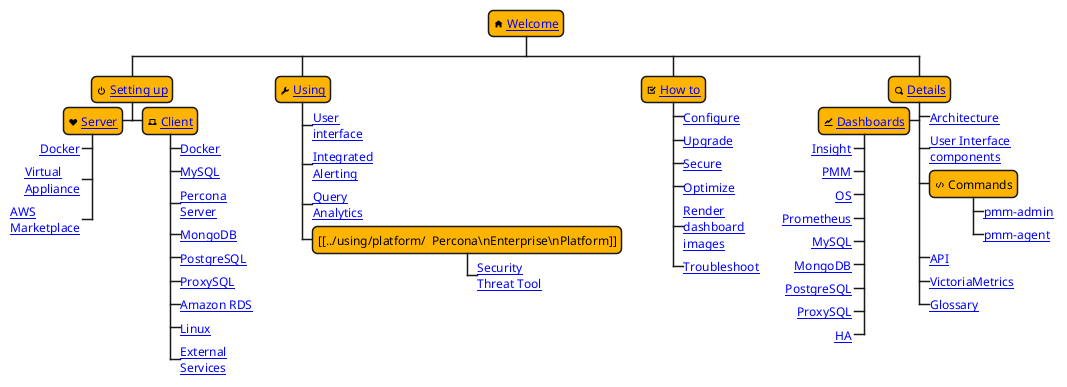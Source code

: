 ' Map of documentation using PlantUML
'
' Syntax: https://plantuml.com/mindmap-diagram
' Icons: https://plantuml.com/openiconic
' Colour: https://plantuml.com/color
' Text: https://plantuml.com/creole
'
' To export as image with clickable links:
'
' A) Using Visual Studio Code:
' 1. install PlantUML extension (https://marketplace.visualstudio.com/items?itemName=jebbs.plantuml)
' 2. Right click and choose 'Export current diagram'
' 3. Select 'svg' type
' 3. Copy out/resources/Map/PMM_Documentation_Map.svg to docs/_images
'
' B) Command line:
' 1. Download PlantUML jar file: https://sourceforge.net/projects/plantuml/files/plantuml.jar/download
' 2. cat _resources/diagrams/Map.puml | java -jar ~/Downloads/plantuml.jar -tsvg -pipe > docs/_images/PMM_Documentation_Map.svg
'

@startwbs "PMM_Documentation_Map"

' Absolute links - can be useful for exporting map as stand-alone image
'!$base = "https://www.percona.com/doc/percona-monitoring-and-management/2.x"
' relative links make testing easier
!$base = ".."

<style>
wbsDiagram {
  node {
    BackgroundColor #FFB500
    RoundCorner 10
    Padding 5
    Margin 5
  }
}
</style>

+ <&home> [[$base/index.html Welcome]]
	+ <&power-standby> [[$base/setting-up/ Setting up]]
		- <&heart> [[$base/setting-up/server/ Server]]
			-_ [[$base/setting-up/server/docker.html Docker]]
			-_ [[$base/setting-up/server/virtual-appliance.html Virtual\nAppliance]]
			-_ [[$base/setting-up/server/aws.html AWS\nMarketplace]]

		+ <&laptop> [[$base/setting-up/client/ Client]]
			+_ [[$base/setting-up/client/docker.html Docker]]
			+_ [[$base/setting-up/client/mysql.html MySQL]]
			+_ [[$base/setting-up/client/percona-server.html Percona\nServer]]
			+_ [[$base/setting-up/client/mongodb.html MongoDB]]
			+_ [[$base/setting-up/client/postgresql.html PostgreSQL]]
			+_ [[$base/setting-up/client/proxysql.html ProxySQL]]
			+_ [[$base/setting-up/client/aws.html Amazon RDS]]
			+_ [[$base/setting-up/client/linux.html Linux]]
			+_ [[$base/setting-up/client/external.html External\nServices]]

	+ <&wrench> [[$base/using/ Using]]
		+_ [[$base/using/interface.html User\ninterface]]
		+_ [[$base/using/alerting.html Integrated\nAlerting]]
		+_ [[$base/using/query-analytics.html Query\nAnalytics]]
		+ [[$base/using/platform/  Percona\nEnterprise\nPlatform]]
			+_ [[$base/using/platform/security-threat-tool.html Security\nThreat Tool]]

	+ <&task> [[$base/how-to/ How to]]
		+_ [[$base/how-to/configure.html Configure]]
		+_ [[$base/how-to/upgrade.html Upgrade]]
		+_ [[$base/how-to/secure.html Secure]]
		+_ [[$base/how-to/optimize.html Optimize]]
		+_ [[$base/how-to/render-dashboard-images.html Render\ndashboard\nimages]]
		+_ [[$base/how-to/troubleshoot.html Troubleshoot]]

	+ <&magnifying-glass> [[$base/details/ Details]]
		+_ [[$base/details/architecture.html Architecture]]
		+_ [[$base/details/interface.html User Interface\ncomponents]]
		- <&graph> [[$base/details/dashboards/ Dashboards]]
			-_ [[$base/details/dashboards/index.html#insight Insight]]
			-_ [[$base/details/dashboards/index.html#pmm PMM]]
			-_ [[$base/details/dashboards/index.html#os-dashboards OS]]
			-_ [[$base/details/dashboards/index.html#prometheus-dashboards Prometheus]]
			-_ [[$base/details/dashboards/index.html#mysql-dashboards MySQL]]
			-_ [[$base/details/dashboards/index.html#mongodb-dashboards MongoDB]]
			-_ [[$base/details/dashboards/index.html#postgresql-dashboards PostgreSQL]]
			-_ [[$base/details/dashboards/index.html#proxysql-dashboards ProxySQL]]
			-_ [[$base/details/dashboards/index.html#ha-dashboards HA]]
		+ <&code> Commands
			+_ [[$base/details/commands/pmm-admin.html pmm-admin]]
			+_ [[$base/details/commands/pmm-agent.html pmm-agent]]
		+_ [[$base/details/api.html API]]
		+_ [[$base/details/victoria-metrics.html VictoriaMetrics]]
		+_ [[$base/details/glossary.html Glossary]]

'	+ <&question-mark> [[$base/faq.html FAQ]]
'	+ <&bug> [[$base/release-notes/ Release\nNotes]]
'		-_ [[$base/release-notes/2.14.0.html 2.14.0 (LATEST)]]
'***_ [[$base/release-notes/2.13.0.html 2.13.0]]
'***_ [[$base/release-notes/2.12.0.html 2.12.0]]
'***_ [[$base/release-notes/2.11.0.html 2.11.0]]
'****_ [[$base/release-notes/2.11.1.html 2.11.1]]
'***_ [[$base/release-notes/2.10.0.html 2.10.0]]
'****_ [[$base/release-notes/2.10.1.html 2.10.1]]
'***_ [[$base/release-notes/2.9.0.html 2.9.0]]
'****_ [[$base/release-notes/2.9.1.html 2.9.1]]
'***_ [[$base/release-notes/2.8.0.html 2.8.0]]
'***_ [[$base/release-notes/2.7.0.html 2.7.0]]
'***_ [[$base/release-notes/2.6.0.html 2.6.0]]
'***_ [[$base/release-notes/2.5.0.html 2.5.0]]
'***_ [[$base/release-notes/2.4.0.html 2.4.0]]
'***_ [[$base/release-notes/2.3.0.html 2.3.0]]
'***_ [[$base/release-notes/2.2.0.html 2.2.0]]
'****_ [[$base/release-notes/2.2.1.html 2.2.1]]
'****_ [[$base/release-notes/2.2.2.html 2.2.2]]
'***_ [[$base/release-notes/2.1.0.html 2.1.0]]
'***_ [[$base/release-notes/2.0.0.html 2.0.0]]
@endwbs
